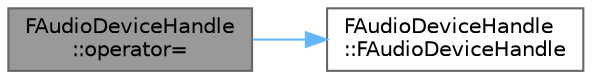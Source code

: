 digraph "FAudioDeviceHandle::operator="
{
 // INTERACTIVE_SVG=YES
 // LATEX_PDF_SIZE
  bgcolor="transparent";
  edge [fontname=Helvetica,fontsize=10,labelfontname=Helvetica,labelfontsize=10];
  node [fontname=Helvetica,fontsize=10,shape=box,height=0.2,width=0.4];
  rankdir="LR";
  Node1 [id="Node000001",label="FAudioDeviceHandle\l::operator=",height=0.2,width=0.4,color="gray40", fillcolor="grey60", style="filled", fontcolor="black",tooltip=" "];
  Node1 -> Node2 [id="edge1_Node000001_Node000002",color="steelblue1",style="solid",tooltip=" "];
  Node2 [id="Node000002",label="FAudioDeviceHandle\l::FAudioDeviceHandle",height=0.2,width=0.4,color="grey40", fillcolor="white", style="filled",URL="$d7/da1/classFAudioDeviceHandle.html#a4dac32399e3e293915e3fef8936983e0",tooltip=" "];
}
